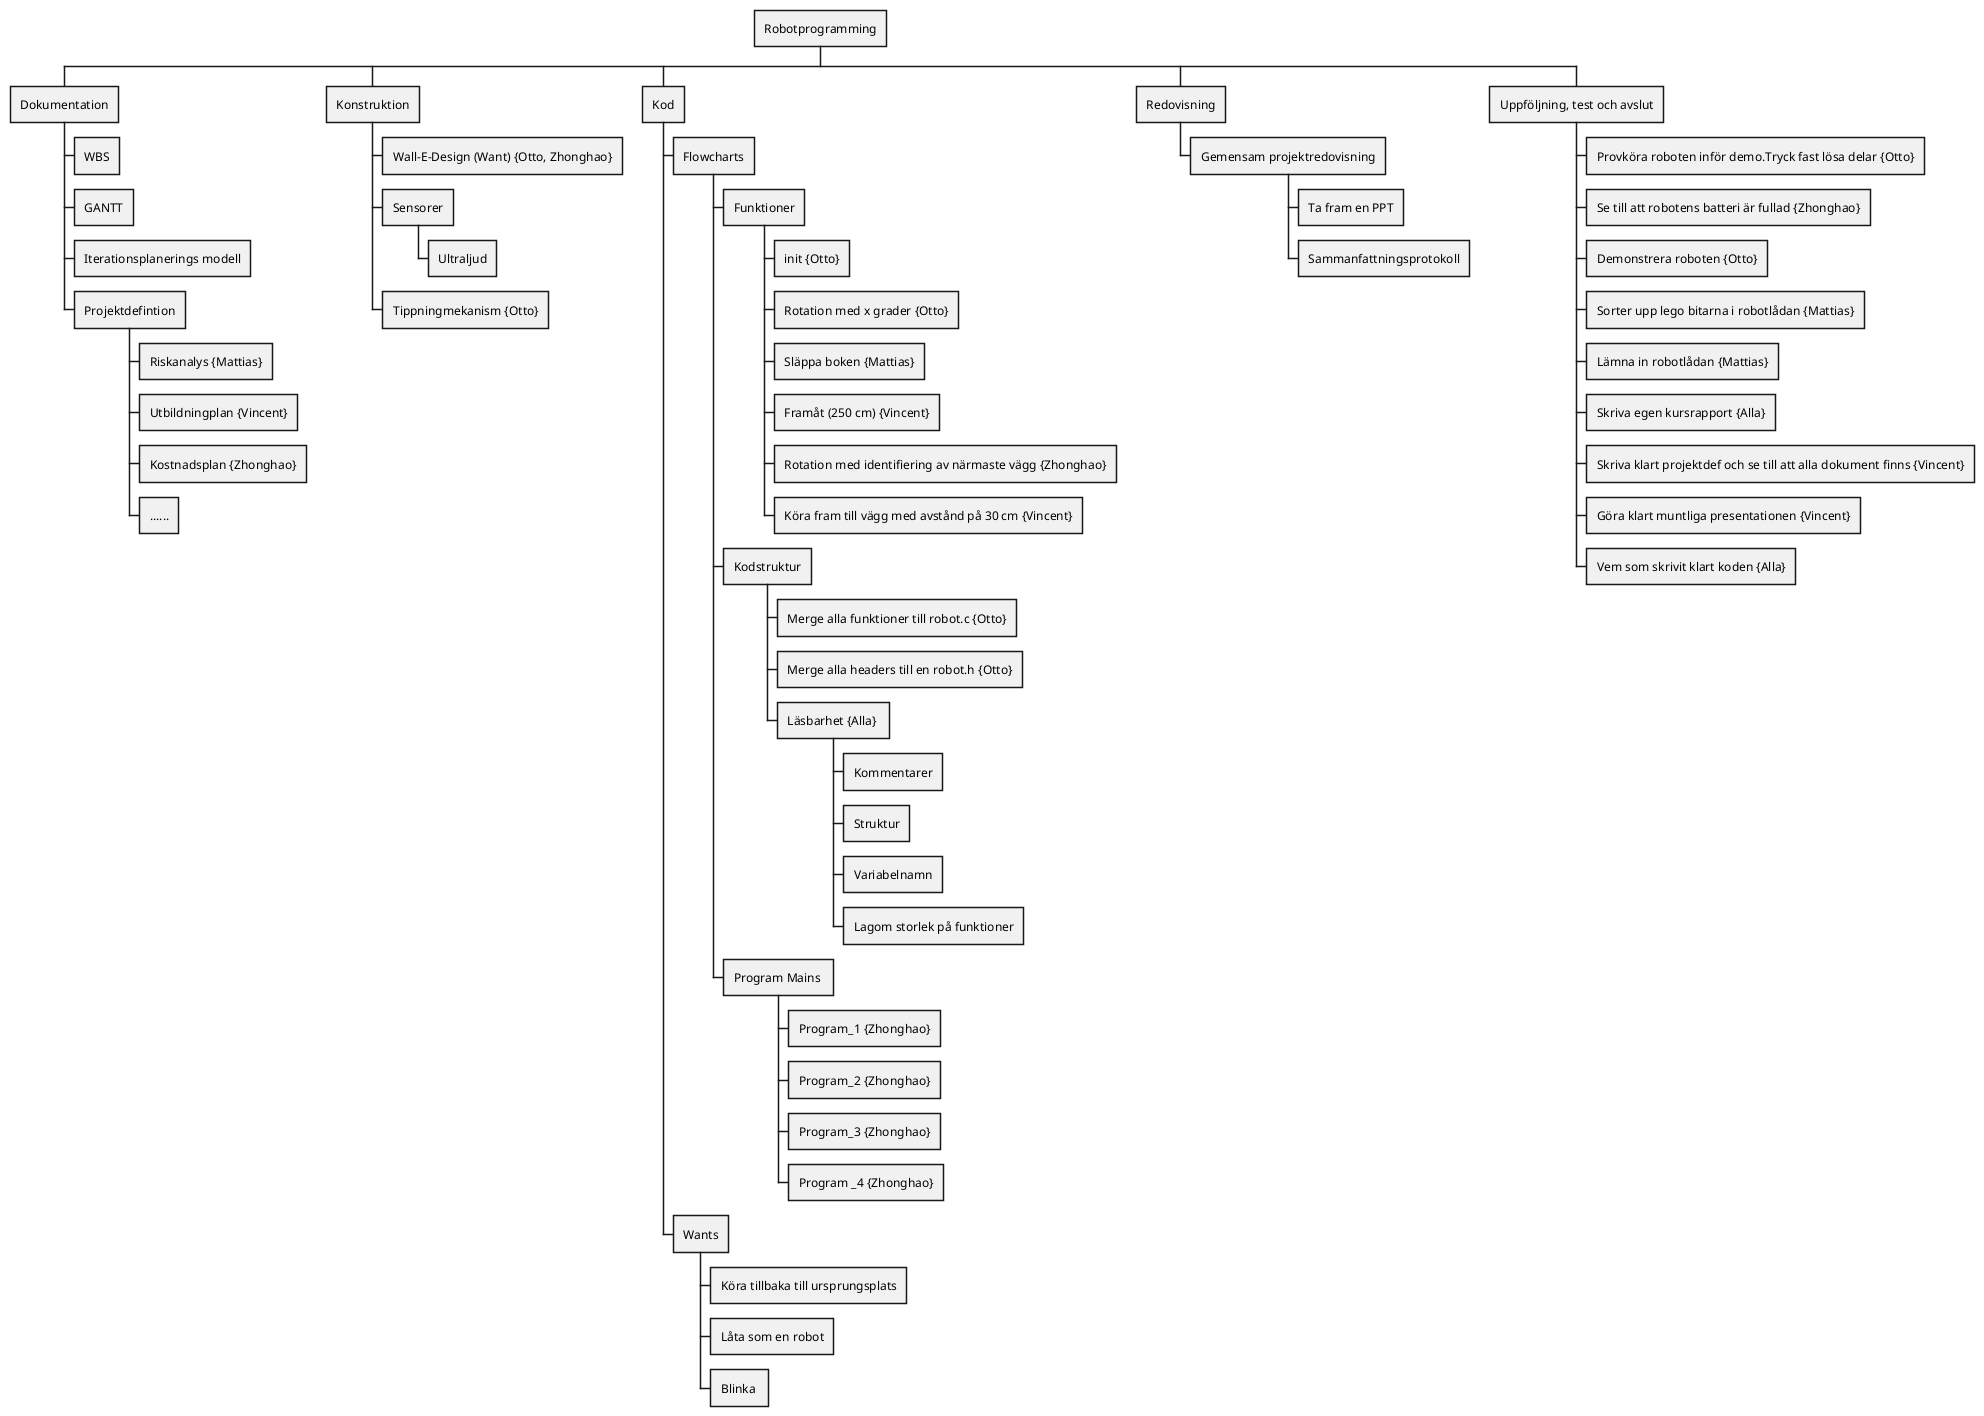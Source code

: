@startwbs
* Robotprogramming
** Dokumentation
*** WBS
*** GANTT
*** Iterationsplanerings modell
*** Projektdefintion
**** Riskanalys {Mattias}
**** Utbildningplan {Vincent}
**** Kostnadsplan {Zhonghao}
**** ......
** Konstruktion
*** Wall-E-Design (Want) {Otto, Zhonghao}
*** Sensorer
**** Ultraljud
*** Tippningmekanism {Otto}
** Kod
*** Flowcharts
**** Funktioner
***** init {Otto}
***** Rotation med x grader {Otto}
***** Släppa boken {Mattias}
***** Framåt (250 cm) {Vincent}
***** Rotation med identifiering av närmaste vägg {Zhonghao}
***** Köra fram till vägg med avstånd på 30 cm {Vincent}
**** Kodstruktur
***** Merge alla funktioner till robot.c {Otto}
***** Merge alla headers till en robot.h {Otto}
***** Läsbarhet {Alla} 
****** Kommentarer
****** Struktur
****** Variabelnamn
****** Lagom storlek på funktioner
**** Program Mains 
***** Program_1 {Zhonghao}
***** Program_2 {Zhonghao}
***** Program_3 {Zhonghao}
***** Program _4 {Zhonghao}
*** Wants
**** Köra tillbaka till ursprungsplats
**** Låta som en robot
**** Blinka 
** Redovisning
*** Gemensam projektredovisning
' note bottom
' Alla skall hålla den enskilt (7 min)
' end note 
**** Ta fram en PPT
**** Sammanfattningsprotokoll

** Uppföljning, test och avslut
*** Provköra roboten inför demo.Tryck fast lösa delar {Otto}
*** Se till att robotens batteri är fullad {Zhonghao}
*** Demonstrera roboten {Otto}
*** Sorter upp lego bitarna i robotlådan {Mattias}
*** Lämna in robotlådan {Mattias}
*** Skriva egen kursrapport {Alla}
*** Skriva klart projektdef och se till att alla dokument finns {Vincent}
*** Göra klart muntliga presentationen {Vincent}
*** Vem som skrivit klart koden {Alla}
@endwbs